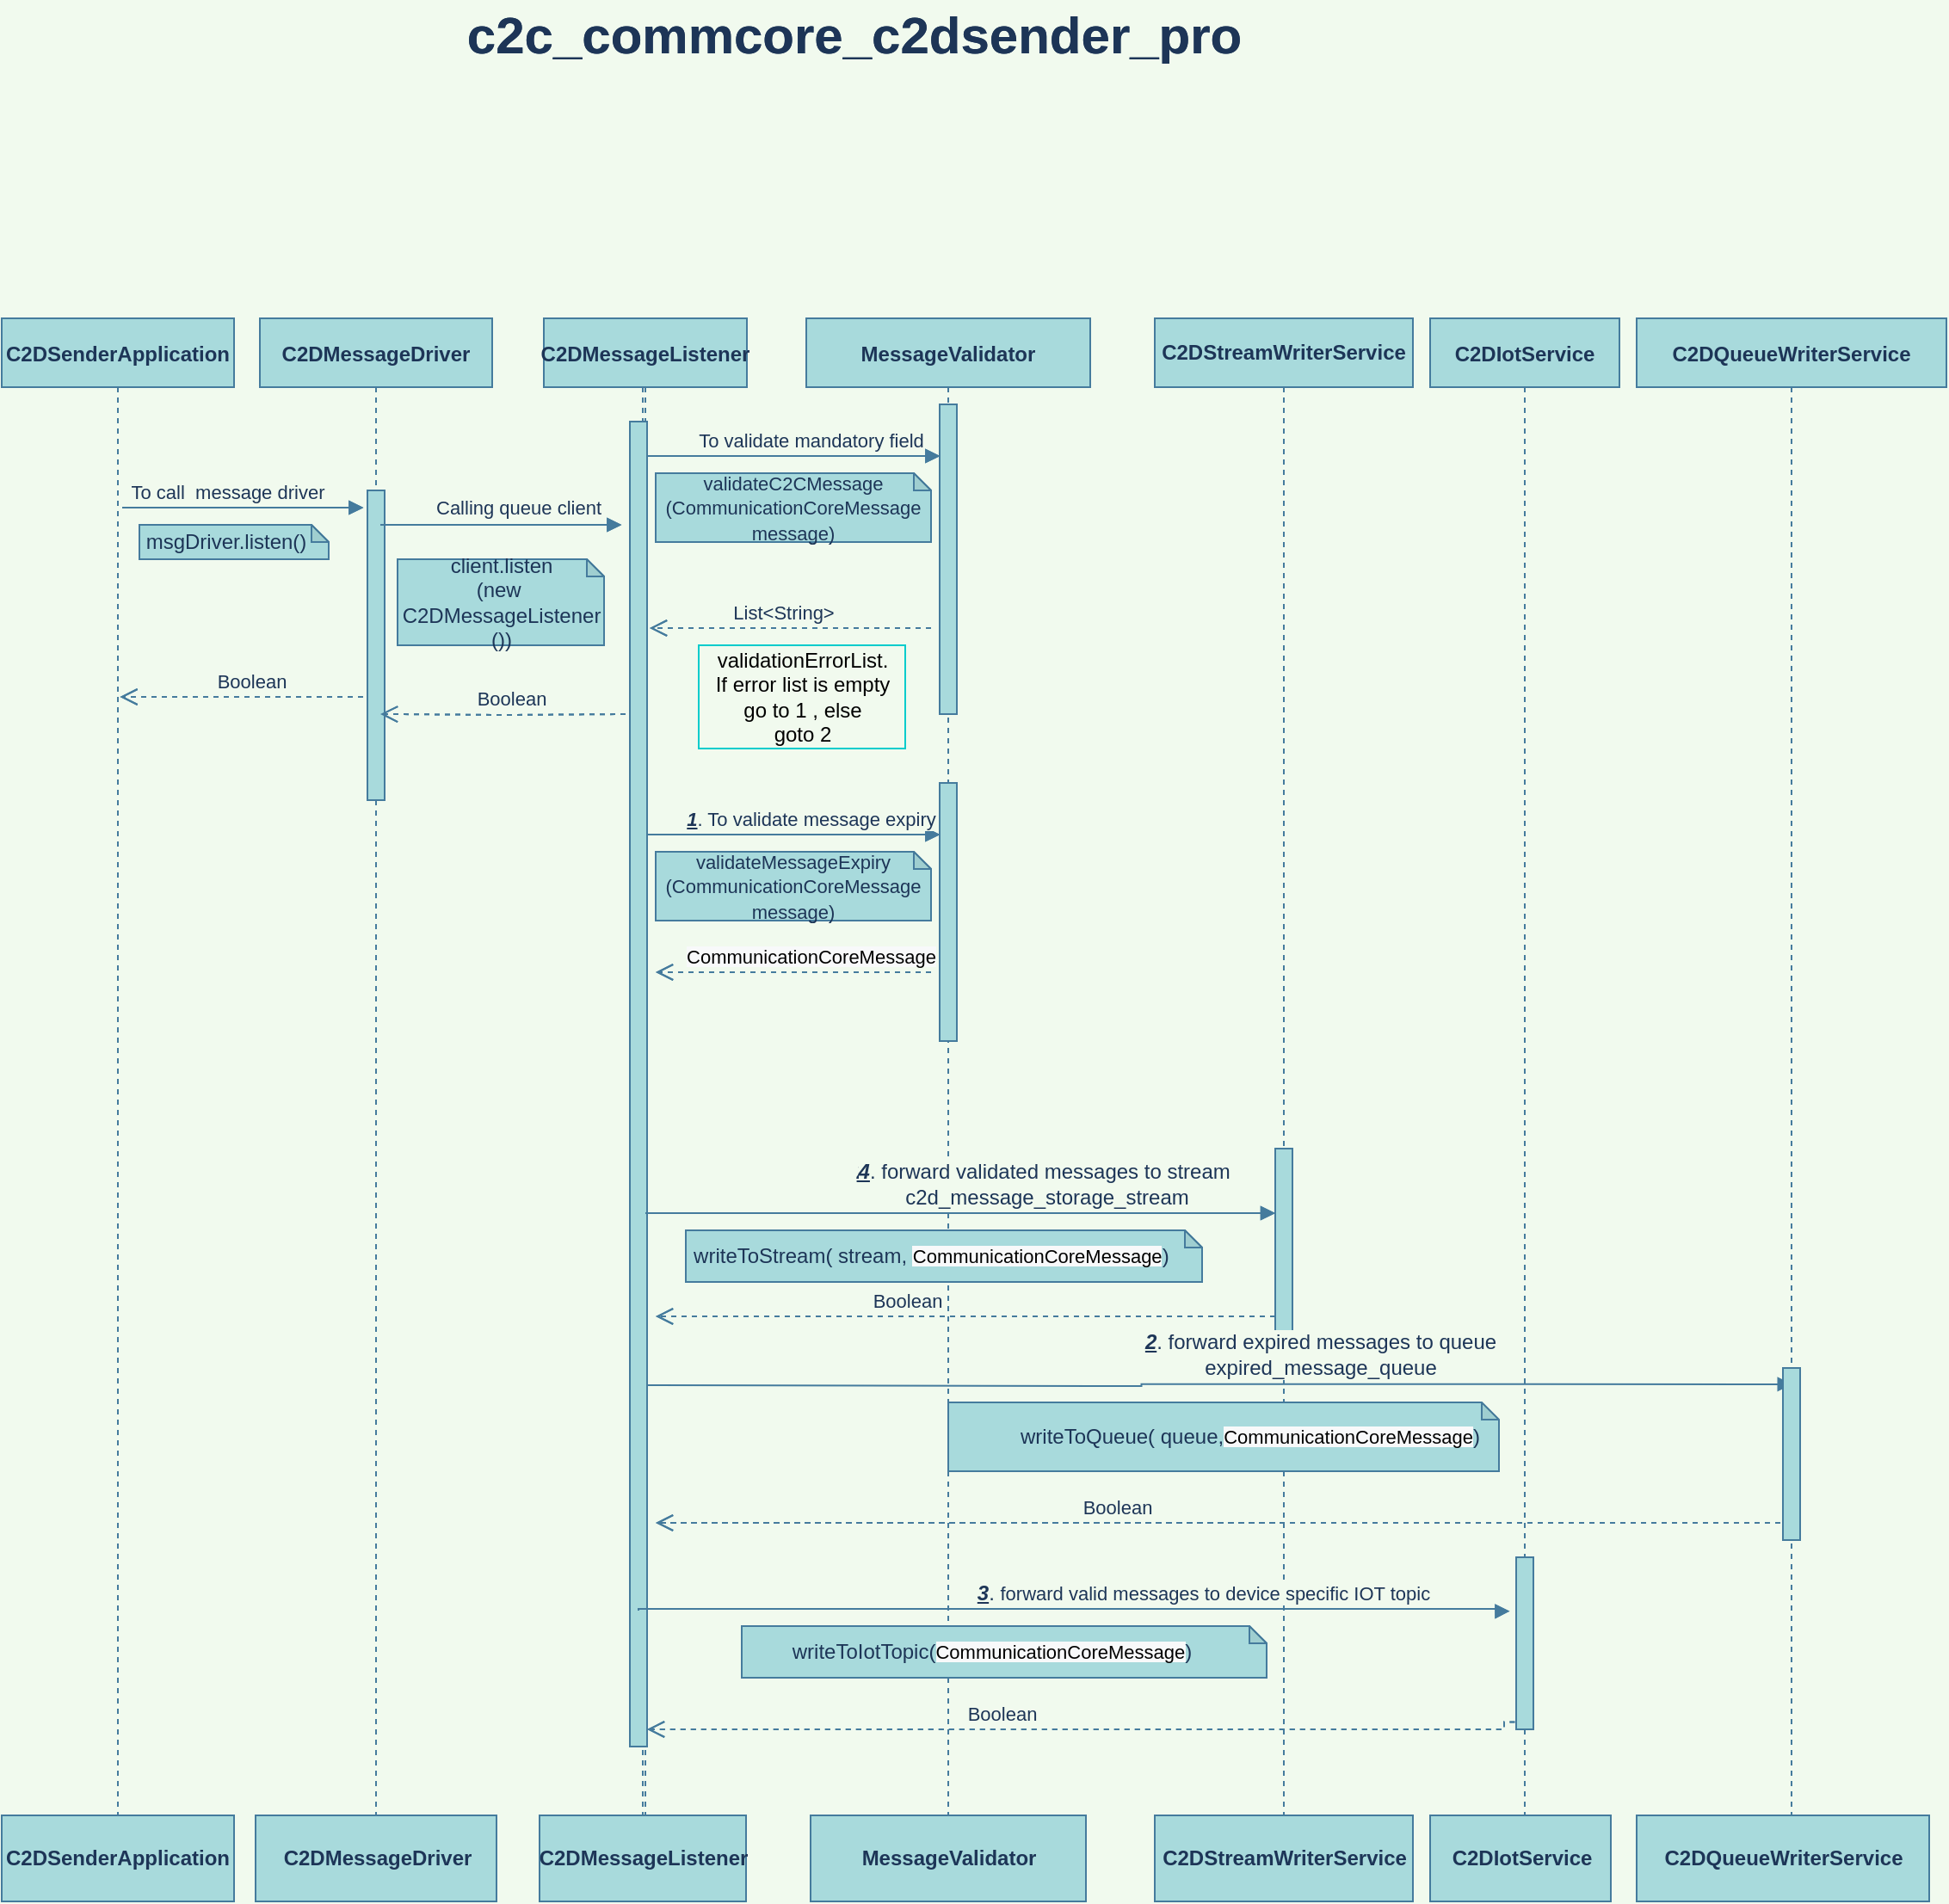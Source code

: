 <mxfile version="14.7.8" type="device"><diagram id="SGQ8PV7gMgE6HvtXUXwl" name="Page-1"><mxGraphModel dx="1632" dy="1569" grid="1" gridSize="10" guides="1" tooltips="1" connect="1" arrows="1" fold="1" page="1" pageScale="1" pageWidth="850" pageHeight="1100" background="#F1FAEE" math="0" shadow="0"><root><mxCell id="0"/><mxCell id="1" parent="0"/><mxCell id="YBBFUrt_KNSb__4rG3-G-2" value="MessageReciever" style="shape=umlLifeline;perimeter=lifelinePerimeter;container=1;collapsible=0;recursiveResize=0;shadow=0;strokeWidth=1;fontStyle=1;fillColor=#A8DADC;strokeColor=#457B9D;fontColor=#1D3557;" parent="1" vertex="1"><mxGeometry x="215" y="80" width="115" height="870" as="geometry"/></mxCell><mxCell id="YBBFUrt_KNSb__4rG3-G-44" value="" style="points=[];perimeter=orthogonalPerimeter;shadow=0;strokeWidth=1;fillColor=#A8DADC;strokeColor=#457B9D;fontColor=#1D3557;" parent="YBBFUrt_KNSb__4rG3-G-2" vertex="1"><mxGeometry x="50" y="60" width="10" height="770" as="geometry"/></mxCell><mxCell id="YBBFUrt_KNSb__4rG3-G-117" value="Boolean" style="html=1;verticalAlign=bottom;endArrow=open;dashed=1;endSize=8;rounded=0;edgeStyle=orthogonalEdgeStyle;exitX=-0.08;exitY=0.958;exitDx=0;exitDy=0;exitPerimeter=0;strokeColor=#457B9D;fontColor=#1D3557;labelBackgroundColor=#F1FAEE;" parent="YBBFUrt_KNSb__4rG3-G-2" source="YBBFUrt_KNSb__4rG3-G-9" edge="1"><mxGeometry x="0.189" relative="1" as="geometry"><mxPoint x="557.5" y="810" as="sourcePoint"/><mxPoint x="60" y="820" as="targetPoint"/><Array as="points"><mxPoint x="558" y="816"/><mxPoint x="558" y="820"/></Array><mxPoint as="offset"/></mxGeometry></mxCell><mxCell id="YBBFUrt_KNSb__4rG3-G-8" value="C2DIotService" style="shape=umlLifeline;perimeter=lifelinePerimeter;container=1;collapsible=0;recursiveResize=0;shadow=0;strokeWidth=1;fontStyle=1;fillColor=#A8DADC;strokeColor=#457B9D;fontColor=#1D3557;" parent="1" vertex="1"><mxGeometry x="730" y="80" width="110" height="890" as="geometry"/></mxCell><mxCell id="YBBFUrt_KNSb__4rG3-G-9" value="" style="points=[];perimeter=orthogonalPerimeter;shadow=0;strokeWidth=1;fillColor=#A8DADC;strokeColor=#457B9D;fontColor=#1D3557;" parent="YBBFUrt_KNSb__4rG3-G-8" vertex="1"><mxGeometry x="50" y="720" width="10" height="100" as="geometry"/></mxCell><mxCell id="YBBFUrt_KNSb__4rG3-G-10" value="&lt;b&gt;C2DStreamWriterService&lt;/b&gt;" style="shape=umlLifeline;perimeter=lifelinePerimeter;whiteSpace=wrap;html=1;container=1;collapsible=0;recursiveResize=0;outlineConnect=0;fillColor=#A8DADC;strokeColor=#457B9D;fontColor=#1D3557;" parent="1" vertex="1"><mxGeometry x="570" y="80" width="150" height="920" as="geometry"/></mxCell><mxCell id="YBBFUrt_KNSb__4rG3-G-11" value="" style="html=1;points=[];perimeter=orthogonalPerimeter;fillColor=#A8DADC;strokeColor=#457B9D;fontColor=#1D3557;" parent="YBBFUrt_KNSb__4rG3-G-10" vertex="1"><mxGeometry x="70" y="482.5" width="10" height="107.5" as="geometry"/></mxCell><mxCell id="YBBFUrt_KNSb__4rG3-G-30" value="&lt;b&gt;C2DStreamWriterService&lt;/b&gt;" style="html=1;rounded=0;sketch=0;fillColor=#A8DADC;strokeColor=#457B9D;fontColor=#1D3557;" parent="YBBFUrt_KNSb__4rG3-G-10" vertex="1"><mxGeometry y="870" width="150" height="50" as="geometry"/></mxCell><mxCell id="YBBFUrt_KNSb__4rG3-G-12" value="MessageValidator" style="shape=umlLifeline;perimeter=lifelinePerimeter;container=1;collapsible=0;recursiveResize=0;shadow=0;strokeWidth=1;fontStyle=1;size=40;fillColor=#A8DADC;strokeColor=#457B9D;fontColor=#1D3557;" parent="1" vertex="1"><mxGeometry x="367.5" y="80" width="165" height="870" as="geometry"/></mxCell><mxCell id="YBBFUrt_KNSb__4rG3-G-13" value="" style="points=[];perimeter=orthogonalPerimeter;shadow=0;strokeWidth=1;fillColor=#A8DADC;strokeColor=#457B9D;fontColor=#1D3557;" parent="YBBFUrt_KNSb__4rG3-G-12" vertex="1"><mxGeometry x="77.5" y="50" width="10" height="180" as="geometry"/></mxCell><mxCell id="YBBFUrt_KNSb__4rG3-G-39" value="" style="points=[];perimeter=orthogonalPerimeter;shadow=0;strokeWidth=1;fillColor=#A8DADC;strokeColor=#457B9D;fontColor=#1D3557;" parent="YBBFUrt_KNSb__4rG3-G-12" vertex="1"><mxGeometry x="77.5" y="270" width="10" height="150" as="geometry"/></mxCell><mxCell id="YBBFUrt_KNSb__4rG3-G-22" value="&lt;div style=&quot;text-transform: none ; text-indent: 0px ; letter-spacing: normal ; font-family: &amp;#34;segoe ui&amp;#34; , , &amp;#34;apple color emoji&amp;#34; , &amp;#34;segoe ui emoji&amp;#34; , sans-serif ; font-style: normal ; font-weight: 400 ; word-spacing: 0px ; box-sizing: border-box&quot;&gt;&lt;/div&gt;" style="shape=note;whiteSpace=wrap;html=1;backgroundOutline=1;darkOpacity=0.05;rotation=0;size=10;fillColor=#A8DADC;strokeColor=#457B9D;fontColor=#1D3557;" parent="YBBFUrt_KNSb__4rG3-G-12" vertex="1"><mxGeometry x="-70" y="530" width="300" height="30" as="geometry"/></mxCell><mxCell id="YBBFUrt_KNSb__4rG3-G-23" value="&lt;div style=&quot;text-transform: none ; text-indent: 0px ; letter-spacing: normal ; font-family: &amp;#34;segoe ui&amp;#34; , , &amp;#34;apple color emoji&amp;#34; , &amp;#34;segoe ui emoji&amp;#34; , sans-serif ; font-style: normal ; font-weight: 400 ; word-spacing: 0px ; box-sizing: border-box&quot;&gt;&lt;font style=&quot;font-size: 12px&quot;&gt;&amp;nbsp;writeToStream( stream, &lt;span style=&quot;text-align: center ; color: rgb(0 , 0 , 0) ; text-transform: none ; text-indent: 0px ; letter-spacing: normal ; font-size: 11px ; font-style: normal ; font-variant: normal ; font-weight: 400 ; text-decoration: none ; word-spacing: 0px ; display: inline ; float: none ; background-color: rgb(248 , 249 , 250)&quot;&gt;CommunicationCoreMessage&lt;/span&gt;)&lt;/font&gt;&lt;/div&gt;" style="text;html=1;align=center;verticalAlign=middle;resizable=0;points=[];autosize=1;strokeColor=none;fontColor=#1D3557;" parent="YBBFUrt_KNSb__4rG3-G-12" vertex="1"><mxGeometry x="-80" y="535" width="300" height="20" as="geometry"/></mxCell><mxCell id="YBBFUrt_KNSb__4rG3-G-15" value="&lt;div style=&quot;text-transform: none ; text-indent: 0px ; letter-spacing: normal ; font-family: &amp;#34;segoe ui&amp;#34; , , &amp;#34;apple color emoji&amp;#34; , &amp;#34;segoe ui emoji&amp;#34; , sans-serif ; font-style: normal ; font-weight: 400 ; word-spacing: 0px ; box-sizing: border-box&quot;&gt;&lt;font style=&quot;font-size: 11px&quot;&gt;validateC2CMessage&lt;/font&gt;&lt;/div&gt;&lt;div style=&quot;text-transform: none ; text-indent: 0px ; letter-spacing: normal ; font-family: &amp;#34;segoe ui&amp;#34; , , &amp;#34;apple color emoji&amp;#34; , &amp;#34;segoe ui emoji&amp;#34; , sans-serif ; font-style: normal ; font-weight: 400 ; word-spacing: 0px ; box-sizing: border-box&quot;&gt;&lt;font style=&quot;font-size: 11px&quot;&gt;(CommunicationCoreMessage message)&lt;/font&gt;&lt;/div&gt;" style="shape=note;whiteSpace=wrap;html=1;backgroundOutline=1;darkOpacity=0.05;rotation=0;size=10;fillColor=#A8DADC;strokeColor=#457B9D;fontColor=#1D3557;" parent="1" vertex="1"><mxGeometry x="280" y="170" width="160" height="40" as="geometry"/></mxCell><mxCell id="YBBFUrt_KNSb__4rG3-G-16" value="&lt;div style=&quot;text-transform: none ; text-indent: 0px ; letter-spacing: normal ; font-style: normal ; font-weight: 400 ; word-spacing: 0px ; box-sizing: border-box&quot;&gt;&lt;font style=&quot;font-size: 12px&quot;&gt;validationErrorList.&lt;/font&gt;&lt;/div&gt;&lt;div style=&quot;text-transform: none ; text-indent: 0px ; letter-spacing: normal ; font-style: normal ; font-weight: 400 ; word-spacing: 0px ; box-sizing: border-box&quot;&gt;&lt;font style=&quot;font-size: 12px&quot;&gt;If error list is empty&lt;/font&gt;&lt;/div&gt;&lt;div style=&quot;text-transform: none ; text-indent: 0px ; letter-spacing: normal ; font-style: normal ; font-weight: 400 ; word-spacing: 0px ; box-sizing: border-box&quot;&gt;&lt;font style=&quot;font-size: 12px&quot;&gt;go to 1 ,&amp;nbsp;&lt;/font&gt;&lt;span&gt;else&lt;/span&gt;&lt;/div&gt;&lt;div style=&quot;text-transform: none ; text-indent: 0px ; letter-spacing: normal ; font-style: normal ; font-weight: 400 ; word-spacing: 0px ; box-sizing: border-box&quot;&gt;&lt;font style=&quot;font-size: 12px&quot;&gt;goto 2&lt;/font&gt;&lt;/div&gt;" style="text;html=1;align=center;verticalAlign=middle;resizable=0;points=[];autosize=1;strokeColor=#00CCCC;" parent="1" vertex="1"><mxGeometry x="305" y="270" width="120" height="60" as="geometry"/></mxCell><mxCell id="YBBFUrt_KNSb__4rG3-G-19" value="&lt;div style=&quot;text-transform: none ; text-indent: 0px ; letter-spacing: normal ; font-family: &amp;#34;segoe ui&amp;#34; , , &amp;#34;apple color emoji&amp;#34; , &amp;#34;segoe ui emoji&amp;#34; , sans-serif ; font-style: normal ; font-weight: 400 ; word-spacing: 0px ; box-sizing: border-box&quot;&gt;&lt;font style=&quot;font-size: 11px&quot;&gt;validateMessageExpiry&lt;/font&gt;&lt;/div&gt;&lt;div style=&quot;text-transform: none ; text-indent: 0px ; letter-spacing: normal ; font-family: &amp;#34;segoe ui&amp;#34; , , &amp;#34;apple color emoji&amp;#34; , &amp;#34;segoe ui emoji&amp;#34; , sans-serif ; font-style: normal ; font-weight: 400 ; word-spacing: 0px ; box-sizing: border-box&quot;&gt;&lt;font style=&quot;font-size: 11px&quot;&gt;(CommunicationCoreMessage message)&lt;/font&gt;&lt;/div&gt;" style="shape=note;whiteSpace=wrap;html=1;backgroundOutline=1;darkOpacity=0.05;rotation=0;size=10;fillColor=#A8DADC;strokeColor=#457B9D;fontColor=#1D3557;" parent="1" vertex="1"><mxGeometry x="280" y="390" width="160" height="40" as="geometry"/></mxCell><mxCell id="YBBFUrt_KNSb__4rG3-G-21" value="&lt;font style=&quot;font-size: 12px&quot;&gt;&lt;b&gt;&lt;u&gt;&lt;i&gt;2&lt;/i&gt;&lt;/u&gt;&lt;/b&gt;. forward validated messages to stream&amp;nbsp;&lt;/font&gt;&lt;div style=&quot;text-transform: none ; text-indent: 0px ; letter-spacing: normal ; font-size: 12px ; font-style: normal ; word-spacing: 0px ; box-sizing: border-box&quot;&gt;&lt;font style=&quot;font-size: 12px&quot;&gt;c2d_message_storage_stream&lt;/font&gt;&lt;/div&gt;" style="html=1;verticalAlign=bottom;endArrow=block;rounded=0;edgeStyle=orthogonalEdgeStyle;strokeColor=#457B9D;fontColor=#1D3557;labelBackgroundColor=#F1FAEE;" parent="1" source="YBBFUrt_KNSb__4rG3-G-2" edge="1"><mxGeometry x="0.353" y="-15" width="80" relative="1" as="geometry"><mxPoint x="310" y="640" as="sourcePoint"/><mxPoint x="640" y="600" as="targetPoint"/><Array as="points"><mxPoint x="630" y="600"/></Array><mxPoint x="-15" y="-15" as="offset"/></mxGeometry></mxCell><mxCell id="YBBFUrt_KNSb__4rG3-G-25" value="forward valid messages to device specific IOT topic" style="html=1;verticalAlign=bottom;endArrow=block;rounded=0;edgeStyle=orthogonalEdgeStyle;entryX=-0.3;entryY=0.642;entryDx=0;entryDy=0;entryPerimeter=0;strokeColor=#457B9D;fontColor=#1D3557;labelBackgroundColor=#F1FAEE;" parent="1" edge="1"><mxGeometry x="0.353" y="-15" width="80" relative="1" as="geometry"><mxPoint x="270" y="831" as="sourcePoint"/><mxPoint x="776.25" y="831.36" as="targetPoint"/><Array as="points"><mxPoint x="270" y="830"/><mxPoint x="770" y="830"/><mxPoint x="770" y="831"/></Array><mxPoint x="-15" y="-15" as="offset"/></mxGeometry></mxCell><mxCell id="YBBFUrt_KNSb__4rG3-G-26" value="&lt;div style=&quot;text-transform: none ; text-indent: 0px ; letter-spacing: normal ; font-family: &amp;#34;segoe ui&amp;#34; , , &amp;#34;apple color emoji&amp;#34; , &amp;#34;segoe ui emoji&amp;#34; , sans-serif ; font-style: normal ; font-weight: 400 ; word-spacing: 0px ; box-sizing: border-box&quot;&gt;&lt;/div&gt;" style="shape=note;whiteSpace=wrap;html=1;backgroundOutline=1;darkOpacity=0.05;rotation=0;size=10;fillColor=#A8DADC;strokeColor=#457B9D;fontColor=#1D3557;" parent="1" vertex="1"><mxGeometry x="330" y="840" width="305" height="30" as="geometry"/></mxCell><mxCell id="YBBFUrt_KNSb__4rG3-G-27" value="&lt;div style=&quot;text-transform: none ; text-indent: 0px ; letter-spacing: normal ; font-style: normal ; font-weight: 400 ; word-spacing: 0px ; box-sizing: border-box&quot;&gt;&lt;font style=&quot;font-size: 12px&quot;&gt;writeToIotTopic(&lt;span style=&quot;text-align: center ; color: rgb(0 , 0 , 0) ; text-transform: none ; text-indent: 0px ; letter-spacing: normal ; font-family: &amp;#34;helvetica&amp;#34; ; font-size: 11px ; font-style: normal ; font-variant: normal ; font-weight: 400 ; text-decoration: none ; word-spacing: 0px ; display: inline ; float: none ; background-color: rgb(248 , 249 , 250)&quot;&gt;CommunicationCoreMessage&lt;/span&gt;)&lt;/font&gt;&lt;/div&gt;" style="text;html=1;align=center;verticalAlign=middle;resizable=0;points=[];autosize=1;strokeColor=none;fontColor=#1D3557;" parent="1" vertex="1"><mxGeometry x="350" y="845" width="250" height="20" as="geometry"/></mxCell><mxCell id="YBBFUrt_KNSb__4rG3-G-28" value="&lt;b&gt;MessageQueueListener&lt;/b&gt;" style="html=1;rounded=0;sketch=0;fillColor=#A8DADC;strokeColor=#457B9D;fontColor=#1D3557;" parent="1" vertex="1"><mxGeometry x="47.5" y="950" width="140" height="50" as="geometry"/></mxCell><mxCell id="YBBFUrt_KNSb__4rG3-G-29" value="&lt;b&gt;MessageValidator&lt;/b&gt;" style="html=1;rounded=0;sketch=0;fillColor=#A8DADC;strokeColor=#457B9D;fontColor=#1D3557;" parent="1" vertex="1"><mxGeometry x="370" y="950" width="160" height="50" as="geometry"/></mxCell><mxCell id="YBBFUrt_KNSb__4rG3-G-31" value="&lt;b&gt;C2DIotService&lt;/b&gt;" style="html=1;rounded=0;sketch=0;fillColor=#A8DADC;strokeColor=#457B9D;fontColor=#1D3557;" parent="1" vertex="1"><mxGeometry x="730" y="950" width="105" height="50" as="geometry"/></mxCell><mxCell id="YBBFUrt_KNSb__4rG3-G-32" value="&lt;div style=&quot;text-transform: none ; text-indent: 0px ; letter-spacing: normal ; font-family: &amp;#34;segoe ui&amp;#34; , , &amp;#34;apple color emoji&amp;#34; , &amp;#34;segoe ui emoji&amp;#34; , sans-serif ; font-style: normal ; font-weight: 400 ; word-spacing: 0px ; box-sizing: border-box&quot;&gt;&lt;/div&gt;" style="text;html=1;align=center;verticalAlign=middle;resizable=0;points=[];autosize=1;strokeColor=none;fontColor=#1D3557;" parent="1" vertex="1"><mxGeometry x="405" y="-105" width="20" height="10" as="geometry"/></mxCell><mxCell id="YBBFUrt_KNSb__4rG3-G-33" value="&lt;div style=&quot;text-transform: none ; text-indent: 0px ; letter-spacing: normal ; font-size: 30px ; font-style: normal ; word-spacing: 0px ; box-sizing: border-box&quot;&gt;&lt;b&gt;&lt;font style=&quot;font-size: 30px&quot;&gt;c2c_commcore_c2dsender_pro&lt;/font&gt;&lt;/b&gt;&lt;/div&gt;" style="text;html=1;align=center;verticalAlign=middle;resizable=0;points=[];autosize=1;strokeColor=none;fontColor=#1D3557;" parent="1" vertex="1"><mxGeometry x="160" y="-95" width="470" height="20" as="geometry"/></mxCell><mxCell id="YBBFUrt_KNSb__4rG3-G-37" value="C2DSenderApplication" style="shape=umlLifeline;perimeter=lifelinePerimeter;container=1;collapsible=0;recursiveResize=0;shadow=0;strokeWidth=1;fontStyle=1;fillColor=#A8DADC;strokeColor=#457B9D;fontColor=#1D3557;" parent="1" vertex="1"><mxGeometry x="-100" y="80" width="135" height="870" as="geometry"/></mxCell><mxCell id="YBBFUrt_KNSb__4rG3-G-38" value="Boolean" style="html=1;verticalAlign=bottom;endArrow=open;dashed=1;endSize=8;rounded=0;edgeStyle=orthogonalEdgeStyle;strokeColor=#457B9D;fontColor=#1D3557;labelBackgroundColor=#F1FAEE;" parent="1" edge="1"><mxGeometry x="0.189" relative="1" as="geometry"><mxPoint x="640" y="660" as="sourcePoint"/><mxPoint x="280" y="660" as="targetPoint"/><Array as="points"><mxPoint x="520" y="660"/><mxPoint x="520" y="660"/></Array><mxPoint as="offset"/></mxGeometry></mxCell><mxCell id="YBBFUrt_KNSb__4rG3-G-43" value="&lt;span style=&quot;text-align: center ; color: rgb(0 , 0 , 0) ; text-transform: none ; text-indent: 0px ; letter-spacing: normal ; font-size: 11px ; font-style: normal ; font-variant: normal ; font-weight: 400 ; text-decoration: none ; word-spacing: 0px ; display: inline ; float: none ; background-color: rgb(248 , 249 , 250)&quot;&gt;CommunicationCoreMessage&lt;/span&gt;" style="html=1;verticalAlign=bottom;endArrow=open;dashed=1;endSize=8;rounded=0;edgeStyle=orthogonalEdgeStyle;strokeColor=#457B9D;fontColor=#1D3557;labelBackgroundColor=#F1FAEE;" parent="1" edge="1"><mxGeometry x="-0.125" relative="1" as="geometry"><mxPoint x="440" y="460" as="sourcePoint"/><mxPoint x="280" y="460" as="targetPoint"/><Array as="points"><mxPoint x="360" y="460"/><mxPoint x="360" y="460"/></Array><mxPoint as="offset"/></mxGeometry></mxCell><mxCell id="YBBFUrt_KNSb__4rG3-G-47" value="&lt;b&gt;&lt;u&gt;&lt;i&gt;1&lt;/i&gt;&lt;/u&gt;&lt;/b&gt;. To validate message expiry" style="html=1;verticalAlign=bottom;endArrow=block;rounded=0;edgeStyle=orthogonalEdgeStyle;entryX=-0.34;entryY=0.238;entryDx=0;entryDy=0;entryPerimeter=0;strokeColor=#457B9D;fontColor=#1D3557;labelBackgroundColor=#F1FAEE;" parent="1" edge="1"><mxGeometry x="0.107" width="80" relative="1" as="geometry"><mxPoint x="275" y="380" as="sourcePoint"/><mxPoint x="445.0" y="380.04" as="targetPoint"/><Array as="points"><mxPoint x="445.2" y="380.2"/><mxPoint x="445.2" y="380.2"/></Array><mxPoint as="offset"/></mxGeometry></mxCell><mxCell id="YBBFUrt_KNSb__4rG3-G-66" value="MessageQueueListener" style="shape=umlLifeline;perimeter=lifelinePerimeter;container=1;collapsible=0;recursiveResize=0;shadow=0;strokeWidth=1;fontStyle=1;fillColor=#A8DADC;strokeColor=#457B9D;fontColor=#1D3557;" parent="1" vertex="1"><mxGeometry x="50" y="80" width="135" height="870" as="geometry"/></mxCell><mxCell id="YBBFUrt_KNSb__4rG3-G-67" value="" style="points=[];perimeter=orthogonalPerimeter;shadow=0;strokeWidth=1;fillColor=#A8DADC;strokeColor=#457B9D;fontColor=#1D3557;" parent="YBBFUrt_KNSb__4rG3-G-66" vertex="1"><mxGeometry x="62.5" y="100" width="10" height="180" as="geometry"/></mxCell><mxCell id="YBBFUrt_KNSb__4rG3-G-72" value="&lt;font style=&quot;font-size: 12px&quot;&gt;&lt;b&gt;&lt;u&gt;&lt;i&gt;2&lt;/i&gt;&lt;/u&gt;&lt;/b&gt;. forward expired messages to queue&lt;/font&gt;&lt;div style=&quot;text-transform: none ; text-indent: 0px ; letter-spacing: normal ; font-style: normal ; word-spacing: 0px ; box-sizing: border-box&quot;&gt;&lt;div style=&quot;box-sizing: border-box ; font-family: &amp;#34;segoe ui&amp;#34; , , &amp;#34;apple color emoji&amp;#34; , &amp;#34;segoe ui emoji&amp;#34; , sans-serif&quot;&gt;&lt;font style=&quot;font-size: 12px&quot;&gt;expired_message_queue&lt;/font&gt;&lt;/div&gt;&lt;/div&gt;" style="html=1;verticalAlign=bottom;endArrow=block;rounded=0;edgeStyle=orthogonalEdgeStyle;strokeColor=#457B9D;fontColor=#1D3557;labelBackgroundColor=#F1FAEE;entryX=0.502;entryY=0.696;entryDx=0;entryDy=0;entryPerimeter=0;" parent="1" target="qLhcQFP_Q6un30Q0XusW-5" edge="1"><mxGeometry x="0.177" width="80" relative="1" as="geometry"><mxPoint x="273.5" y="700" as="sourcePoint"/><mxPoint x="641.5" y="700" as="targetPoint"/><Array as="points"/><mxPoint x="1" as="offset"/></mxGeometry></mxCell><mxCell id="YBBFUrt_KNSb__4rG3-G-78" value="List&amp;lt;String&amp;gt;" style="html=1;verticalAlign=bottom;endArrow=open;dashed=1;endSize=8;rounded=0;edgeStyle=orthogonalEdgeStyle;strokeColor=#457B9D;fontColor=#1D3557;labelBackgroundColor=#F1FAEE;" parent="1" edge="1"><mxGeometry x="0.058" relative="1" as="geometry"><mxPoint x="440" y="260" as="sourcePoint"/><mxPoint x="276.5" y="260" as="targetPoint"/><Array as="points"><mxPoint x="400" y="260"/><mxPoint x="400" y="260"/></Array><mxPoint as="offset"/></mxGeometry></mxCell><mxCell id="YBBFUrt_KNSb__4rG3-G-69" value="&lt;div style=&quot;text-transform: none ; text-indent: 0px ; letter-spacing: normal ; font-family: &amp;#34;segoe ui&amp;#34; , , &amp;#34;apple color emoji&amp;#34; , &amp;#34;segoe ui emoji&amp;#34; , sans-serif ; font-style: normal ; font-weight: 400 ; word-spacing: 0px ; box-sizing: border-box&quot;&gt;&lt;/div&gt;" style="shape=note;whiteSpace=wrap;html=1;backgroundOutline=1;darkOpacity=0.05;rotation=0;size=10;fillColor=#A8DADC;strokeColor=#457B9D;fontColor=#1D3557;" parent="1" vertex="1"><mxGeometry x="490" y="710" width="140" height="40" as="geometry"/></mxCell><mxCell id="YBBFUrt_KNSb__4rG3-G-80" value="" style="html=1;verticalAlign=bottom;endArrow=open;dashed=1;endSize=8;rounded=0;edgeStyle=orthogonalEdgeStyle;strokeColor=#457B9D;fontColor=#1D3557;labelBackgroundColor=#F1FAEE;" parent="1" edge="1"><mxGeometry x="0.189" relative="1" as="geometry"><mxPoint x="640" y="780" as="sourcePoint"/><mxPoint x="280" y="780" as="targetPoint"/><Array as="points"/><mxPoint as="offset"/></mxGeometry></mxCell><mxCell id="YBBFUrt_KNSb__4rG3-G-81" value="&lt;b&gt;C2DSenderApplication&lt;/b&gt;" style="rounded=0;whiteSpace=wrap;html=1;fillColor=#A8DADC;strokeColor=#457B9D;fontColor=#1D3557;" parent="1" vertex="1"><mxGeometry x="-100" y="950" width="135" height="50" as="geometry"/></mxCell><mxCell id="YBBFUrt_KNSb__4rG3-G-88" value="&lt;b&gt;MessageReciever&lt;/b&gt;" style="rounded=0;whiteSpace=wrap;html=1;sketch=0;fillColor=#A8DADC;strokeColor=#457B9D;fontColor=#1D3557;" parent="1" vertex="1"><mxGeometry x="212.5" y="950" width="120" height="50" as="geometry"/></mxCell><mxCell id="YBBFUrt_KNSb__4rG3-G-89" value="To call&amp;nbsp; message driver" style="html=1;verticalAlign=bottom;endArrow=block;rounded=0;edgeStyle=orthogonalEdgeStyle;entryX=-0.34;entryY=0.238;entryDx=0;entryDy=0;entryPerimeter=0;strokeColor=#457B9D;fontColor=#1D3557;labelBackgroundColor=#F1FAEE;" parent="1" edge="1"><mxGeometry x="-0.143" width="80" relative="1" as="geometry"><mxPoint x="-30" y="190" as="sourcePoint"/><mxPoint x="110" y="189.54" as="targetPoint"/><Array as="points"><mxPoint x="110.2" y="189.7"/><mxPoint x="110.2" y="189.7"/></Array><mxPoint as="offset"/></mxGeometry></mxCell><mxCell id="YBBFUrt_KNSb__4rG3-G-90" value="&lt;div style=&quot;text-transform: none ; text-indent: 0px ; letter-spacing: normal ; font-family: &amp;#34;segoe ui&amp;#34; , , &amp;#34;apple color emoji&amp;#34; , &amp;#34;segoe ui emoji&amp;#34; , sans-serif ; font-style: normal ; font-weight: 400 ; word-spacing: 0px ; box-sizing: border-box&quot;&gt;&lt;/div&gt;" style="shape=note;whiteSpace=wrap;html=1;backgroundOutline=1;darkOpacity=0.05;rotation=0;size=10;fillColor=#A8DADC;strokeColor=#457B9D;fontColor=#1D3557;" parent="1" vertex="1"><mxGeometry x="-20" y="200" width="110" height="20" as="geometry"/></mxCell><mxCell id="YBBFUrt_KNSb__4rG3-G-100" value="&lt;div style=&quot;text-transform: none ; text-indent: 0px ; letter-spacing: normal ; font-family: &amp;#34;segoe ui&amp;#34; , , &amp;#34;apple color emoji&amp;#34; , &amp;#34;segoe ui emoji&amp;#34; , sans-serif ; font-style: normal ; font-weight: 400 ; word-spacing: 0px ; box-sizing: border-box&quot;&gt;&lt;/div&gt;" style="shape=note;whiteSpace=wrap;html=1;backgroundOutline=1;darkOpacity=0.05;rotation=0;size=10;fillColor=#A8DADC;strokeColor=#457B9D;fontColor=#1D3557;" parent="1" vertex="1"><mxGeometry x="130" y="220" width="120" height="50" as="geometry"/></mxCell><mxCell id="YBBFUrt_KNSb__4rG3-G-103" value="&lt;div style=&quot;text-transform: none ; text-indent: 0px ; letter-spacing: normal ; font-style: normal ; word-spacing: 0px ; box-sizing: border-box&quot;&gt;&lt;font style=&quot;font-size: 12px&quot;&gt;listener.listen()&lt;/font&gt;&lt;/div&gt;" style="text;html=1;align=center;verticalAlign=middle;resizable=0;points=[];autosize=1;strokeColor=none;fontColor=#1D3557;" parent="1" vertex="1"><mxGeometry x="-20" y="200" width="90" height="20" as="geometry"/></mxCell><mxCell id="YBBFUrt_KNSb__4rG3-G-105" value="&lt;div style=&quot;text-transform: none ; text-indent: 0px ; letter-spacing: normal ; font-style: normal ; font-weight: 400 ; word-spacing: 0px ; box-sizing: border-box&quot;&gt;&lt;font style=&quot;font-size: 12px&quot;&gt;client.listen&lt;/font&gt;&lt;/div&gt;&lt;div style=&quot;text-transform: none ; text-indent: 0px ; letter-spacing: normal ; font-style: normal ; font-weight: 400 ; word-spacing: 0px ; box-sizing: border-box&quot;&gt;&lt;font style=&quot;font-size: 12px&quot;&gt;(new&amp;nbsp;&lt;/font&gt;&lt;/div&gt;&lt;div style=&quot;text-transform: none ; text-indent: 0px ; letter-spacing: normal ; font-style: normal ; font-weight: 400 ; word-spacing: 0px ; box-sizing: border-box&quot;&gt;&lt;font style=&quot;font-size: 12px&quot;&gt;MessageReciever())&lt;/font&gt;&lt;/div&gt;" style="text;html=1;align=center;verticalAlign=middle;resizable=0;points=[];autosize=1;strokeColor=none;fontColor=#1D3557;" parent="1" vertex="1"><mxGeometry x="130" y="220" width="120" height="50" as="geometry"/></mxCell><mxCell id="YBBFUrt_KNSb__4rG3-G-113" value="Boolean" style="html=1;verticalAlign=bottom;endArrow=open;dashed=1;endSize=8;rounded=0;edgeStyle=orthogonalEdgeStyle;entryX=0.75;entryY=0.722;entryDx=0;entryDy=0;entryPerimeter=0;strokeColor=#457B9D;fontColor=#1D3557;labelBackgroundColor=#F1FAEE;" parent="1" target="YBBFUrt_KNSb__4rG3-G-67" edge="1"><mxGeometry x="-0.057" relative="1" as="geometry"><mxPoint x="262.5" y="310" as="sourcePoint"/><mxPoint x="130" y="310" as="targetPoint"/><Array as="points"/><mxPoint x="1" as="offset"/></mxGeometry></mxCell><mxCell id="YBBFUrt_KNSb__4rG3-G-114" value="Boolean" style="html=1;verticalAlign=bottom;endArrow=open;dashed=1;endSize=8;rounded=0;edgeStyle=orthogonalEdgeStyle;strokeColor=#457B9D;fontColor=#1D3557;labelBackgroundColor=#F1FAEE;" parent="1" edge="1"><mxGeometry x="-0.057" relative="1" as="geometry"><mxPoint x="110" y="300" as="sourcePoint"/><mxPoint x="-31.25" y="300" as="targetPoint"/><Array as="points"><mxPoint x="-23.25" y="300"/><mxPoint x="-23.25" y="300"/></Array><mxPoint x="1" as="offset"/></mxGeometry></mxCell><mxCell id="YBBFUrt_KNSb__4rG3-G-115" value="" style="html=1;verticalAlign=bottom;endArrow=block;rounded=0;edgeStyle=orthogonalEdgeStyle;entryX=-0.34;entryY=0.238;entryDx=0;entryDy=0;entryPerimeter=0;strokeColor=#457B9D;fontColor=#1D3557;labelBackgroundColor=#F1FAEE;" parent="1" edge="1"><mxGeometry x="-1" y="-14" width="80" relative="1" as="geometry"><mxPoint x="120" y="200" as="sourcePoint"/><mxPoint x="260" y="200.04" as="targetPoint"/><Array as="points"><mxPoint x="260.2" y="200.2"/><mxPoint x="260.2" y="200.2"/></Array><mxPoint x="-10" y="-4" as="offset"/></mxGeometry></mxCell><mxCell id="YBBFUrt_KNSb__4rG3-G-116" value="Calling queue client" style="edgeLabel;html=1;align=center;verticalAlign=middle;resizable=0;points=[];fontColor=#1D3557;labelBackgroundColor=#F1FAEE;" parent="YBBFUrt_KNSb__4rG3-G-115" vertex="1" connectable="0"><mxGeometry x="0.269" y="3" relative="1" as="geometry"><mxPoint x="-9" y="-7" as="offset"/></mxGeometry></mxCell><mxCell id="YBBFUrt_KNSb__4rG3-G-121" value="To validate mandatory field" style="html=1;verticalAlign=bottom;endArrow=block;rounded=0;edgeStyle=orthogonalEdgeStyle;entryX=-0.34;entryY=0.238;entryDx=0;entryDy=0;entryPerimeter=0;strokeColor=#457B9D;fontColor=#1D3557;labelBackgroundColor=#F1FAEE;" parent="1" edge="1"><mxGeometry x="0.107" width="80" relative="1" as="geometry"><mxPoint x="275" y="160" as="sourcePoint"/><mxPoint x="445" y="160.04" as="targetPoint"/><Array as="points"><mxPoint x="445.2" y="160.2"/><mxPoint x="445.2" y="160.2"/></Array><mxPoint as="offset"/></mxGeometry></mxCell><mxCell id="48xfbeLWMcNPArTmUonl-3" value="C2DMessageListener" style="shape=umlLifeline;perimeter=lifelinePerimeter;container=1;collapsible=0;recursiveResize=0;shadow=0;strokeWidth=1;fontStyle=1;fillColor=#A8DADC;strokeColor=#457B9D;fontColor=#1D3557;" parent="1" vertex="1"><mxGeometry x="215" y="80" width="118" height="870" as="geometry"/></mxCell><mxCell id="48xfbeLWMcNPArTmUonl-4" value="" style="points=[];perimeter=orthogonalPerimeter;shadow=0;strokeWidth=1;fillColor=#A8DADC;strokeColor=#457B9D;fontColor=#1D3557;" parent="48xfbeLWMcNPArTmUonl-3" vertex="1"><mxGeometry x="50" y="60" width="10" height="770" as="geometry"/></mxCell><mxCell id="48xfbeLWMcNPArTmUonl-5" value="Boolean" style="html=1;verticalAlign=bottom;endArrow=open;dashed=1;endSize=8;rounded=0;edgeStyle=orthogonalEdgeStyle;exitX=-0.08;exitY=0.958;exitDx=0;exitDy=0;exitPerimeter=0;strokeColor=#457B9D;fontColor=#1D3557;labelBackgroundColor=#F1FAEE;" parent="48xfbeLWMcNPArTmUonl-3" source="48xfbeLWMcNPArTmUonl-7" edge="1"><mxGeometry x="0.189" relative="1" as="geometry"><mxPoint x="557.5" y="810" as="sourcePoint"/><mxPoint x="60" y="820" as="targetPoint"/><Array as="points"><mxPoint x="558" y="816"/><mxPoint x="558" y="820"/></Array><mxPoint as="offset"/></mxGeometry></mxCell><mxCell id="48xfbeLWMcNPArTmUonl-6" value="C2DIotService" style="shape=umlLifeline;perimeter=lifelinePerimeter;container=1;collapsible=0;recursiveResize=0;shadow=0;strokeWidth=1;fontStyle=1;fillColor=#A8DADC;strokeColor=#457B9D;fontColor=#1D3557;" parent="1" vertex="1"><mxGeometry x="730" y="80" width="110" height="890" as="geometry"/></mxCell><mxCell id="48xfbeLWMcNPArTmUonl-7" value="" style="points=[];perimeter=orthogonalPerimeter;shadow=0;strokeWidth=1;fillColor=#A8DADC;strokeColor=#457B9D;fontColor=#1D3557;" parent="48xfbeLWMcNPArTmUonl-6" vertex="1"><mxGeometry x="50" y="720" width="10" height="100" as="geometry"/></mxCell><mxCell id="48xfbeLWMcNPArTmUonl-11" value="MessageValidator" style="shape=umlLifeline;perimeter=lifelinePerimeter;container=1;collapsible=0;recursiveResize=0;shadow=0;strokeWidth=1;fontStyle=1;size=40;fillColor=#A8DADC;strokeColor=#457B9D;fontColor=#1D3557;" parent="1" vertex="1"><mxGeometry x="367.5" y="80" width="165" height="870" as="geometry"/></mxCell><mxCell id="48xfbeLWMcNPArTmUonl-12" value="" style="points=[];perimeter=orthogonalPerimeter;shadow=0;strokeWidth=1;fillColor=#A8DADC;strokeColor=#457B9D;fontColor=#1D3557;" parent="48xfbeLWMcNPArTmUonl-11" vertex="1"><mxGeometry x="77.5" y="50" width="10" height="180" as="geometry"/></mxCell><mxCell id="48xfbeLWMcNPArTmUonl-13" value="" style="points=[];perimeter=orthogonalPerimeter;shadow=0;strokeWidth=1;fillColor=#A8DADC;strokeColor=#457B9D;fontColor=#1D3557;" parent="48xfbeLWMcNPArTmUonl-11" vertex="1"><mxGeometry x="77.5" y="270" width="10" height="150" as="geometry"/></mxCell><mxCell id="48xfbeLWMcNPArTmUonl-14" value="&lt;div style=&quot;text-transform: none ; text-indent: 0px ; letter-spacing: normal ; font-family: &amp;#34;segoe ui&amp;#34; , , &amp;#34;apple color emoji&amp;#34; , &amp;#34;segoe ui emoji&amp;#34; , sans-serif ; font-style: normal ; font-weight: 400 ; word-spacing: 0px ; box-sizing: border-box&quot;&gt;&lt;/div&gt;" style="shape=note;whiteSpace=wrap;html=1;backgroundOutline=1;darkOpacity=0.05;rotation=0;size=10;fillColor=#A8DADC;strokeColor=#457B9D;fontColor=#1D3557;" parent="48xfbeLWMcNPArTmUonl-11" vertex="1"><mxGeometry x="-70" y="530" width="300" height="30" as="geometry"/></mxCell><mxCell id="48xfbeLWMcNPArTmUonl-15" value="&lt;div style=&quot;text-transform: none ; text-indent: 0px ; letter-spacing: normal ; font-family: &amp;#34;segoe ui&amp;#34; , , &amp;#34;apple color emoji&amp;#34; , &amp;#34;segoe ui emoji&amp;#34; , sans-serif ; font-style: normal ; font-weight: 400 ; word-spacing: 0px ; box-sizing: border-box&quot;&gt;&lt;font style=&quot;font-size: 12px&quot;&gt;&amp;nbsp;writeToStream( stream, &lt;span style=&quot;text-align: center ; color: rgb(0 , 0 , 0) ; text-transform: none ; text-indent: 0px ; letter-spacing: normal ; font-size: 11px ; font-style: normal ; font-variant: normal ; font-weight: 400 ; text-decoration: none ; word-spacing: 0px ; display: inline ; float: none ; background-color: rgb(248 , 249 , 250)&quot;&gt;CommunicationCoreMessage&lt;/span&gt;)&lt;/font&gt;&lt;/div&gt;" style="text;html=1;align=center;verticalAlign=middle;resizable=0;points=[];autosize=1;strokeColor=none;fontColor=#1D3557;" parent="48xfbeLWMcNPArTmUonl-11" vertex="1"><mxGeometry x="-80" y="535" width="300" height="20" as="geometry"/></mxCell><mxCell id="48xfbeLWMcNPArTmUonl-16" value="&lt;div style=&quot;text-transform: none ; text-indent: 0px ; letter-spacing: normal ; font-family: &amp;#34;segoe ui&amp;#34; , , &amp;#34;apple color emoji&amp;#34; , &amp;#34;segoe ui emoji&amp;#34; , sans-serif ; font-style: normal ; font-weight: 400 ; word-spacing: 0px ; box-sizing: border-box&quot;&gt;&lt;font style=&quot;font-size: 11px&quot;&gt;validateC2CMessage&lt;/font&gt;&lt;/div&gt;&lt;div style=&quot;text-transform: none ; text-indent: 0px ; letter-spacing: normal ; font-family: &amp;#34;segoe ui&amp;#34; , , &amp;#34;apple color emoji&amp;#34; , &amp;#34;segoe ui emoji&amp;#34; , sans-serif ; font-style: normal ; font-weight: 400 ; word-spacing: 0px ; box-sizing: border-box&quot;&gt;&lt;font style=&quot;font-size: 11px&quot;&gt;(CommunicationCoreMessage message)&lt;/font&gt;&lt;/div&gt;" style="shape=note;whiteSpace=wrap;html=1;backgroundOutline=1;darkOpacity=0.05;rotation=0;size=10;fillColor=#A8DADC;strokeColor=#457B9D;fontColor=#1D3557;" parent="1" vertex="1"><mxGeometry x="280" y="170" width="160" height="40" as="geometry"/></mxCell><mxCell id="48xfbeLWMcNPArTmUonl-18" value="&lt;div style=&quot;text-transform: none ; text-indent: 0px ; letter-spacing: normal ; font-family: &amp;#34;segoe ui&amp;#34; , , &amp;#34;apple color emoji&amp;#34; , &amp;#34;segoe ui emoji&amp;#34; , sans-serif ; font-style: normal ; font-weight: 400 ; word-spacing: 0px ; box-sizing: border-box&quot;&gt;&lt;font style=&quot;font-size: 11px&quot;&gt;validateMessageExpiry&lt;/font&gt;&lt;/div&gt;&lt;div style=&quot;text-transform: none ; text-indent: 0px ; letter-spacing: normal ; font-family: &amp;#34;segoe ui&amp;#34; , , &amp;#34;apple color emoji&amp;#34; , &amp;#34;segoe ui emoji&amp;#34; , sans-serif ; font-style: normal ; font-weight: 400 ; word-spacing: 0px ; box-sizing: border-box&quot;&gt;&lt;font style=&quot;font-size: 11px&quot;&gt;(CommunicationCoreMessage message)&lt;/font&gt;&lt;/div&gt;" style="shape=note;whiteSpace=wrap;html=1;backgroundOutline=1;darkOpacity=0.05;rotation=0;size=10;fillColor=#A8DADC;strokeColor=#457B9D;fontColor=#1D3557;" parent="1" vertex="1"><mxGeometry x="280" y="390" width="160" height="40" as="geometry"/></mxCell><mxCell id="48xfbeLWMcNPArTmUonl-19" value="&lt;font style=&quot;font-size: 12px&quot;&gt;&lt;b&gt;&lt;i&gt;&lt;u&gt;4&lt;/u&gt;&lt;/i&gt;&lt;/b&gt;. forward validated messages to stream&amp;nbsp;&lt;/font&gt;&lt;div style=&quot;text-transform: none ; text-indent: 0px ; letter-spacing: normal ; font-size: 12px ; font-style: normal ; word-spacing: 0px ; box-sizing: border-box&quot;&gt;&lt;font style=&quot;font-size: 12px&quot;&gt;c2d_message_storage_stream&lt;/font&gt;&lt;/div&gt;" style="html=1;verticalAlign=bottom;endArrow=block;rounded=0;edgeStyle=orthogonalEdgeStyle;strokeColor=#457B9D;fontColor=#1D3557;labelBackgroundColor=#F1FAEE;" parent="1" source="48xfbeLWMcNPArTmUonl-3" edge="1"><mxGeometry x="0.353" y="-15" width="80" relative="1" as="geometry"><mxPoint x="310" y="640" as="sourcePoint"/><mxPoint x="640" y="600" as="targetPoint"/><Array as="points"><mxPoint x="630" y="600"/></Array><mxPoint x="-15" y="-15" as="offset"/></mxGeometry></mxCell><mxCell id="48xfbeLWMcNPArTmUonl-20" value="&lt;span style=&quot;font-size: 12px&quot;&gt;&lt;b&gt;&lt;i&gt;&lt;u&gt;3&lt;/u&gt;&lt;/i&gt;&lt;/b&gt;.&amp;nbsp;&lt;/span&gt;forward valid messages to device specific IOT topic" style="html=1;verticalAlign=bottom;endArrow=block;rounded=0;edgeStyle=orthogonalEdgeStyle;entryX=-0.3;entryY=0.642;entryDx=0;entryDy=0;entryPerimeter=0;strokeColor=#457B9D;fontColor=#1D3557;labelBackgroundColor=#F1FAEE;" parent="1" edge="1"><mxGeometry x="0.353" y="-15" width="80" relative="1" as="geometry"><mxPoint x="270" y="831" as="sourcePoint"/><mxPoint x="776.25" y="831.36" as="targetPoint"/><Array as="points"><mxPoint x="270" y="830"/><mxPoint x="770" y="830"/><mxPoint x="770" y="831"/></Array><mxPoint x="-15" y="-15" as="offset"/></mxGeometry></mxCell><mxCell id="48xfbeLWMcNPArTmUonl-21" value="&lt;div style=&quot;text-transform: none ; text-indent: 0px ; letter-spacing: normal ; font-family: &amp;#34;segoe ui&amp;#34; , , &amp;#34;apple color emoji&amp;#34; , &amp;#34;segoe ui emoji&amp;#34; , sans-serif ; font-style: normal ; font-weight: 400 ; word-spacing: 0px ; box-sizing: border-box&quot;&gt;&lt;/div&gt;" style="shape=note;whiteSpace=wrap;html=1;backgroundOutline=1;darkOpacity=0.05;rotation=0;size=10;fillColor=#A8DADC;strokeColor=#457B9D;fontColor=#1D3557;" parent="1" vertex="1"><mxGeometry x="330" y="840" width="305" height="30" as="geometry"/></mxCell><mxCell id="48xfbeLWMcNPArTmUonl-22" value="&lt;div style=&quot;text-transform: none ; text-indent: 0px ; letter-spacing: normal ; font-style: normal ; font-weight: 400 ; word-spacing: 0px ; box-sizing: border-box&quot;&gt;&lt;font style=&quot;font-size: 12px&quot;&gt;writeToIotTopic(&lt;span style=&quot;text-align: center ; color: rgb(0 , 0 , 0) ; text-transform: none ; text-indent: 0px ; letter-spacing: normal ; font-family: &amp;#34;helvetica&amp;#34; ; font-size: 11px ; font-style: normal ; font-variant: normal ; font-weight: 400 ; text-decoration: none ; word-spacing: 0px ; display: inline ; float: none ; background-color: rgb(248 , 249 , 250)&quot;&gt;CommunicationCoreMessage&lt;/span&gt;)&lt;/font&gt;&lt;/div&gt;" style="text;html=1;align=center;verticalAlign=middle;resizable=0;points=[];autosize=1;strokeColor=none;fontColor=#1D3557;" parent="1" vertex="1"><mxGeometry x="350" y="845" width="250" height="20" as="geometry"/></mxCell><mxCell id="48xfbeLWMcNPArTmUonl-23" value="&lt;b&gt;C2DMessageDriver&lt;/b&gt;" style="html=1;rounded=0;sketch=0;fillColor=#A8DADC;strokeColor=#457B9D;fontColor=#1D3557;" parent="1" vertex="1"><mxGeometry x="47.5" y="950" width="140" height="50" as="geometry"/></mxCell><mxCell id="48xfbeLWMcNPArTmUonl-24" value="&lt;b&gt;MessageValidator&lt;/b&gt;" style="html=1;rounded=0;sketch=0;fillColor=#A8DADC;strokeColor=#457B9D;fontColor=#1D3557;" parent="1" vertex="1"><mxGeometry x="370" y="950" width="160" height="50" as="geometry"/></mxCell><mxCell id="48xfbeLWMcNPArTmUonl-25" value="&lt;b&gt;C2DIotService&lt;/b&gt;" style="html=1;rounded=0;sketch=0;fillColor=#A8DADC;strokeColor=#457B9D;fontColor=#1D3557;" parent="1" vertex="1"><mxGeometry x="730" y="950" width="105" height="50" as="geometry"/></mxCell><mxCell id="48xfbeLWMcNPArTmUonl-26" value="&lt;div style=&quot;text-transform: none ; text-indent: 0px ; letter-spacing: normal ; font-family: &amp;#34;segoe ui&amp;#34; , , &amp;#34;apple color emoji&amp;#34; , &amp;#34;segoe ui emoji&amp;#34; , sans-serif ; font-style: normal ; font-weight: 400 ; word-spacing: 0px ; box-sizing: border-box&quot;&gt;&lt;/div&gt;" style="text;html=1;align=center;verticalAlign=middle;resizable=0;points=[];autosize=1;strokeColor=none;fontColor=#1D3557;" parent="1" vertex="1"><mxGeometry x="405" y="-105" width="20" height="10" as="geometry"/></mxCell><mxCell id="48xfbeLWMcNPArTmUonl-27" value="&lt;div style=&quot;text-transform: none ; text-indent: 0px ; letter-spacing: normal ; font-size: 30px ; font-style: normal ; word-spacing: 0px ; box-sizing: border-box&quot;&gt;&lt;b&gt;&lt;font style=&quot;font-size: 30px&quot;&gt;c2c_commcore_c2dsender_pro&lt;/font&gt;&lt;/b&gt;&lt;/div&gt;" style="text;html=1;align=center;verticalAlign=middle;resizable=0;points=[];autosize=1;strokeColor=none;fontColor=#1D3557;" parent="1" vertex="1"><mxGeometry x="160" y="-95" width="470" height="20" as="geometry"/></mxCell><mxCell id="48xfbeLWMcNPArTmUonl-28" value="C2DSenderApplication" style="shape=umlLifeline;perimeter=lifelinePerimeter;container=1;collapsible=0;recursiveResize=0;shadow=0;strokeWidth=1;fontStyle=1;fillColor=#A8DADC;strokeColor=#457B9D;fontColor=#1D3557;" parent="1" vertex="1"><mxGeometry x="-100" y="80" width="135" height="870" as="geometry"/></mxCell><mxCell id="48xfbeLWMcNPArTmUonl-29" value="Boolean" style="html=1;verticalAlign=bottom;endArrow=open;dashed=1;endSize=8;rounded=0;edgeStyle=orthogonalEdgeStyle;strokeColor=#457B9D;fontColor=#1D3557;labelBackgroundColor=#F1FAEE;" parent="1" edge="1"><mxGeometry x="0.189" relative="1" as="geometry"><mxPoint x="640" y="660" as="sourcePoint"/><mxPoint x="280" y="660" as="targetPoint"/><Array as="points"><mxPoint x="520" y="660"/><mxPoint x="520" y="660"/></Array><mxPoint as="offset"/></mxGeometry></mxCell><mxCell id="48xfbeLWMcNPArTmUonl-30" value="&lt;span style=&quot;text-align: center ; color: rgb(0 , 0 , 0) ; text-transform: none ; text-indent: 0px ; letter-spacing: normal ; font-size: 11px ; font-style: normal ; font-variant: normal ; font-weight: 400 ; text-decoration: none ; word-spacing: 0px ; display: inline ; float: none ; background-color: rgb(248 , 249 , 250)&quot;&gt;CommunicationCoreMessage&lt;/span&gt;" style="html=1;verticalAlign=bottom;endArrow=open;dashed=1;endSize=8;rounded=0;edgeStyle=orthogonalEdgeStyle;strokeColor=#457B9D;fontColor=#1D3557;labelBackgroundColor=#F1FAEE;" parent="1" edge="1"><mxGeometry x="-0.125" relative="1" as="geometry"><mxPoint x="440" y="460" as="sourcePoint"/><mxPoint x="280" y="460" as="targetPoint"/><Array as="points"><mxPoint x="360" y="460"/><mxPoint x="360" y="460"/></Array><mxPoint as="offset"/></mxGeometry></mxCell><mxCell id="48xfbeLWMcNPArTmUonl-31" value="&lt;b&gt;&lt;u&gt;&lt;i&gt;1&lt;/i&gt;&lt;/u&gt;&lt;/b&gt;. To validate message expiry" style="html=1;verticalAlign=bottom;endArrow=block;rounded=0;edgeStyle=orthogonalEdgeStyle;entryX=-0.34;entryY=0.238;entryDx=0;entryDy=0;entryPerimeter=0;strokeColor=#457B9D;fontColor=#1D3557;labelBackgroundColor=#F1FAEE;" parent="1" edge="1"><mxGeometry x="0.107" width="80" relative="1" as="geometry"><mxPoint x="275" y="380" as="sourcePoint"/><mxPoint x="445.0" y="380.04" as="targetPoint"/><Array as="points"><mxPoint x="445.2" y="380.2"/><mxPoint x="445.2" y="380.2"/></Array><mxPoint as="offset"/></mxGeometry></mxCell><mxCell id="48xfbeLWMcNPArTmUonl-32" value="C2DMessageDriver" style="shape=umlLifeline;perimeter=lifelinePerimeter;container=1;collapsible=0;recursiveResize=0;shadow=0;strokeWidth=1;fontStyle=1;fillColor=#A8DADC;strokeColor=#457B9D;fontColor=#1D3557;" parent="1" vertex="1"><mxGeometry x="50" y="80" width="135" height="870" as="geometry"/></mxCell><mxCell id="48xfbeLWMcNPArTmUonl-33" value="" style="points=[];perimeter=orthogonalPerimeter;shadow=0;strokeWidth=1;fillColor=#A8DADC;strokeColor=#457B9D;fontColor=#1D3557;" parent="48xfbeLWMcNPArTmUonl-32" vertex="1"><mxGeometry x="62.5" y="100" width="10" height="180" as="geometry"/></mxCell><mxCell id="48xfbeLWMcNPArTmUonl-35" value="List&amp;lt;String&amp;gt;" style="html=1;verticalAlign=bottom;endArrow=open;dashed=1;endSize=8;rounded=0;edgeStyle=orthogonalEdgeStyle;strokeColor=#457B9D;fontColor=#1D3557;labelBackgroundColor=#F1FAEE;" parent="1" edge="1"><mxGeometry x="0.058" relative="1" as="geometry"><mxPoint x="440" y="260" as="sourcePoint"/><mxPoint x="276.5" y="260" as="targetPoint"/><Array as="points"><mxPoint x="400" y="260"/><mxPoint x="400" y="260"/></Array><mxPoint as="offset"/></mxGeometry></mxCell><mxCell id="48xfbeLWMcNPArTmUonl-36" style="edgeStyle=orthogonalEdgeStyle;curved=0;rounded=1;sketch=0;orthogonalLoop=1;jettySize=auto;html=1;exitX=0;exitY=1;exitDx=0;exitDy=0;exitPerimeter=0;entryX=-0.014;entryY=0.91;entryDx=0;entryDy=0;entryPerimeter=0;strokeColor=#457B9D;fontColor=#1D3557;labelBackgroundColor=#F1FAEE;" parent="1" source="48xfbeLWMcNPArTmUonl-37" target="48xfbeLWMcNPArTmUonl-38" edge="1"><mxGeometry relative="1" as="geometry"/></mxCell><mxCell id="48xfbeLWMcNPArTmUonl-37" value="&lt;div style=&quot;text-transform: none ; text-indent: 0px ; letter-spacing: normal ; font-family: &amp;#34;segoe ui&amp;#34; , , &amp;#34;apple color emoji&amp;#34; , &amp;#34;segoe ui emoji&amp;#34; , sans-serif ; font-style: normal ; font-weight: 400 ; word-spacing: 0px ; box-sizing: border-box&quot;&gt;&lt;/div&gt;" style="shape=note;whiteSpace=wrap;html=1;backgroundOutline=1;darkOpacity=0.05;rotation=0;size=10;fillColor=#A8DADC;strokeColor=#457B9D;fontColor=#1D3557;" parent="1" vertex="1"><mxGeometry x="450" y="710" width="320" height="40" as="geometry"/></mxCell><mxCell id="48xfbeLWMcNPArTmUonl-38" value="&lt;div style=&quot;text-transform: none ; text-indent: 0px ; letter-spacing: normal ; font-family: &amp;#34;segoe ui&amp;#34; , , &amp;#34;apple color emoji&amp;#34; , &amp;#34;segoe ui emoji&amp;#34; , sans-serif ; font-style: normal ; font-weight: 400 ; word-spacing: 0px ; box-sizing: border-box&quot;&gt;&lt;font style=&quot;font-size: 12px&quot;&gt;writeToQueue( queue,&lt;span style=&quot;text-align: center ; color: rgb(0 , 0 , 0) ; text-transform: none ; text-indent: 0px ; letter-spacing: normal ; font-family: &amp;#34;helvetica&amp;#34; ; font-size: 11px ; font-style: normal ; font-variant: normal ; font-weight: 400 ; text-decoration: none ; word-spacing: 0px ; display: inline ; float: none ; background-color: rgb(248 , 249 , 250)&quot;&gt;CommunicationCoreMessage&lt;/span&gt;)&lt;/font&gt;&lt;/div&gt;" style="text;html=1;align=center;verticalAlign=middle;resizable=0;points=[];autosize=1;strokeColor=none;fontColor=#1D3557;" parent="1" vertex="1"><mxGeometry x="485" y="720" width="280" height="20" as="geometry"/></mxCell><mxCell id="48xfbeLWMcNPArTmUonl-39" value="Boolean" style="html=1;verticalAlign=bottom;endArrow=open;dashed=1;endSize=8;rounded=0;edgeStyle=orthogonalEdgeStyle;strokeColor=#457B9D;fontColor=#1D3557;labelBackgroundColor=#F1FAEE;" parent="1" source="qLhcQFP_Q6un30Q0XusW-5" edge="1"><mxGeometry x="0.189" relative="1" as="geometry"><mxPoint x="640" y="780" as="sourcePoint"/><mxPoint x="280" y="780" as="targetPoint"/><Array as="points"><mxPoint x="640" y="780"/><mxPoint x="640" y="780"/></Array><mxPoint as="offset"/></mxGeometry></mxCell><mxCell id="48xfbeLWMcNPArTmUonl-40" value="&lt;b&gt;C2DSenderApplication&lt;/b&gt;" style="rounded=0;whiteSpace=wrap;html=1;fillColor=#A8DADC;strokeColor=#457B9D;fontColor=#1D3557;" parent="1" vertex="1"><mxGeometry x="-100" y="950" width="135" height="50" as="geometry"/></mxCell><mxCell id="48xfbeLWMcNPArTmUonl-41" value="&lt;b&gt;C2DMessageListener&lt;/b&gt;" style="rounded=0;whiteSpace=wrap;html=1;sketch=0;fillColor=#A8DADC;strokeColor=#457B9D;fontColor=#1D3557;" parent="1" vertex="1"><mxGeometry x="212.5" y="950" width="120" height="50" as="geometry"/></mxCell><mxCell id="48xfbeLWMcNPArTmUonl-42" value="" style="html=1;verticalAlign=bottom;endArrow=block;rounded=0;edgeStyle=orthogonalEdgeStyle;entryX=-0.34;entryY=0.238;entryDx=0;entryDy=0;entryPerimeter=0;strokeColor=#457B9D;fontColor=#1D3557;labelBackgroundColor=#F1FAEE;" parent="1" edge="1"><mxGeometry x="-0.143" width="80" relative="1" as="geometry"><mxPoint x="-30" y="190" as="sourcePoint"/><mxPoint x="110" y="189.54" as="targetPoint"/><Array as="points"><mxPoint x="110.2" y="189.7"/><mxPoint x="110.2" y="189.7"/></Array><mxPoint as="offset"/></mxGeometry></mxCell><mxCell id="48xfbeLWMcNPArTmUonl-43" value="&lt;div style=&quot;text-transform: none ; text-indent: 0px ; letter-spacing: normal ; font-family: &amp;#34;segoe ui&amp;#34; , , &amp;#34;apple color emoji&amp;#34; , &amp;#34;segoe ui emoji&amp;#34; , sans-serif ; font-style: normal ; font-weight: 400 ; word-spacing: 0px ; box-sizing: border-box&quot;&gt;&lt;/div&gt;" style="shape=note;whiteSpace=wrap;html=1;backgroundOutline=1;darkOpacity=0.05;rotation=0;size=10;fillColor=#A8DADC;strokeColor=#457B9D;fontColor=#1D3557;" parent="1" vertex="1"><mxGeometry x="-20" y="200" width="110" height="20" as="geometry"/></mxCell><mxCell id="48xfbeLWMcNPArTmUonl-44" value="&lt;div style=&quot;text-transform: none ; text-indent: 0px ; letter-spacing: normal ; font-family: &amp;#34;segoe ui&amp;#34; , , &amp;#34;apple color emoji&amp;#34; , &amp;#34;segoe ui emoji&amp;#34; , sans-serif ; font-style: normal ; font-weight: 400 ; word-spacing: 0px ; box-sizing: border-box&quot;&gt;&lt;/div&gt;" style="shape=note;whiteSpace=wrap;html=1;backgroundOutline=1;darkOpacity=0.05;rotation=0;size=10;fillColor=#A8DADC;strokeColor=#457B9D;fontColor=#1D3557;" parent="1" vertex="1"><mxGeometry x="130" y="220" width="120" height="50" as="geometry"/></mxCell><mxCell id="48xfbeLWMcNPArTmUonl-45" value="&lt;div style=&quot;text-transform: none ; text-indent: 0px ; letter-spacing: normal ; font-style: normal ; word-spacing: 0px ; box-sizing: border-box&quot;&gt;&lt;font style=&quot;font-size: 12px&quot;&gt;&amp;nbsp; &amp;nbsp;msgDriver.listen()&lt;/font&gt;&lt;/div&gt;" style="text;html=1;align=center;verticalAlign=middle;resizable=0;points=[];autosize=1;strokeColor=none;fontColor=#1D3557;" parent="1" vertex="1"><mxGeometry x="-35" y="200" width="120" height="20" as="geometry"/></mxCell><mxCell id="48xfbeLWMcNPArTmUonl-46" value="&lt;div style=&quot;text-transform: none ; text-indent: 0px ; letter-spacing: normal ; font-style: normal ; font-weight: 400 ; word-spacing: 0px ; box-sizing: border-box&quot;&gt;&lt;font style=&quot;font-size: 12px&quot;&gt;client.listen&lt;/font&gt;&lt;/div&gt;&lt;div style=&quot;text-transform: none ; text-indent: 0px ; letter-spacing: normal ; font-style: normal ; font-weight: 400 ; word-spacing: 0px ; box-sizing: border-box&quot;&gt;&lt;font style=&quot;font-size: 12px&quot;&gt;(new&amp;nbsp;&lt;/font&gt;&lt;/div&gt;C2DMessageListener&lt;div style=&quot;text-transform: none ; text-indent: 0px ; letter-spacing: normal ; font-style: normal ; font-weight: 400 ; word-spacing: 0px ; box-sizing: border-box&quot;&gt;&lt;font style=&quot;font-size: 12px&quot;&gt;())&lt;/font&gt;&lt;/div&gt;" style="text;html=1;align=center;verticalAlign=middle;resizable=0;points=[];autosize=1;strokeColor=none;fontColor=#1D3557;" parent="1" vertex="1"><mxGeometry x="125" y="215" width="130" height="60" as="geometry"/></mxCell><mxCell id="48xfbeLWMcNPArTmUonl-47" value="Boolean" style="html=1;verticalAlign=bottom;endArrow=open;dashed=1;endSize=8;rounded=0;edgeStyle=orthogonalEdgeStyle;entryX=0.75;entryY=0.722;entryDx=0;entryDy=0;entryPerimeter=0;strokeColor=#457B9D;fontColor=#1D3557;labelBackgroundColor=#F1FAEE;" parent="1" target="48xfbeLWMcNPArTmUonl-33" edge="1"><mxGeometry x="-0.057" relative="1" as="geometry"><mxPoint x="262.5" y="310" as="sourcePoint"/><mxPoint x="130" y="310" as="targetPoint"/><Array as="points"/><mxPoint x="1" as="offset"/></mxGeometry></mxCell><mxCell id="48xfbeLWMcNPArTmUonl-48" value="Boolean" style="html=1;verticalAlign=bottom;endArrow=open;dashed=1;endSize=8;rounded=0;edgeStyle=orthogonalEdgeStyle;strokeColor=#457B9D;fontColor=#1D3557;labelBackgroundColor=#F1FAEE;" parent="1" edge="1"><mxGeometry x="-0.057" relative="1" as="geometry"><mxPoint x="110" y="300" as="sourcePoint"/><mxPoint x="-31.25" y="300" as="targetPoint"/><Array as="points"><mxPoint x="-23.25" y="300"/><mxPoint x="-23.25" y="300"/></Array><mxPoint x="1" as="offset"/></mxGeometry></mxCell><mxCell id="48xfbeLWMcNPArTmUonl-49" value="" style="html=1;verticalAlign=bottom;endArrow=block;rounded=0;edgeStyle=orthogonalEdgeStyle;entryX=-0.34;entryY=0.238;entryDx=0;entryDy=0;entryPerimeter=0;strokeColor=#457B9D;fontColor=#1D3557;labelBackgroundColor=#F1FAEE;" parent="1" edge="1"><mxGeometry x="-1" y="-14" width="80" relative="1" as="geometry"><mxPoint x="120" y="200" as="sourcePoint"/><mxPoint x="260" y="200.04" as="targetPoint"/><Array as="points"><mxPoint x="260.2" y="200.2"/><mxPoint x="260.2" y="200.2"/></Array><mxPoint x="-10" y="-4" as="offset"/></mxGeometry></mxCell><mxCell id="48xfbeLWMcNPArTmUonl-50" value="Calling queue client" style="edgeLabel;html=1;align=center;verticalAlign=middle;resizable=0;points=[];fontColor=#1D3557;labelBackgroundColor=#F1FAEE;" parent="48xfbeLWMcNPArTmUonl-49" vertex="1" connectable="0"><mxGeometry x="0.269" y="3" relative="1" as="geometry"><mxPoint x="-9" y="-7" as="offset"/></mxGeometry></mxCell><mxCell id="48xfbeLWMcNPArTmUonl-51" value="To validate mandatory field" style="html=1;verticalAlign=bottom;endArrow=block;rounded=0;edgeStyle=orthogonalEdgeStyle;entryX=-0.34;entryY=0.238;entryDx=0;entryDy=0;entryPerimeter=0;strokeColor=#457B9D;fontColor=#1D3557;labelBackgroundColor=#F1FAEE;" parent="1" edge="1"><mxGeometry x="0.107" width="80" relative="1" as="geometry"><mxPoint x="275" y="160" as="sourcePoint"/><mxPoint x="445" y="160.04" as="targetPoint"/><Array as="points"><mxPoint x="445.2" y="160.2"/><mxPoint x="445.2" y="160.2"/></Array><mxPoint as="offset"/></mxGeometry></mxCell><mxCell id="qLhcQFP_Q6un30Q0XusW-5" value="C2DQueueWriterService" style="shape=umlLifeline;perimeter=lifelinePerimeter;container=1;collapsible=0;recursiveResize=0;shadow=0;strokeWidth=1;fontStyle=1;fillColor=#A8DADC;strokeColor=#457B9D;fontColor=#1D3557;" parent="1" vertex="1"><mxGeometry x="850" y="80" width="180" height="890" as="geometry"/></mxCell><mxCell id="qLhcQFP_Q6un30Q0XusW-6" value="" style="points=[];perimeter=orthogonalPerimeter;shadow=0;strokeWidth=1;fillColor=#A8DADC;strokeColor=#457B9D;fontColor=#1D3557;" parent="qLhcQFP_Q6un30Q0XusW-5" vertex="1"><mxGeometry x="85" y="610" width="10" height="100" as="geometry"/></mxCell><mxCell id="qLhcQFP_Q6un30Q0XusW-24" value="&lt;span style=&quot;font-family: &amp;#34;helvetica&amp;#34; ; font-weight: 700&quot;&gt;C2DQueueWriterService&lt;/span&gt;" style="html=1;rounded=0;sketch=0;fillColor=#A8DADC;strokeColor=#457B9D;fontColor=#1D3557;" parent="1" vertex="1"><mxGeometry x="850" y="950" width="170" height="50" as="geometry"/></mxCell></root></mxGraphModel></diagram></mxfile>